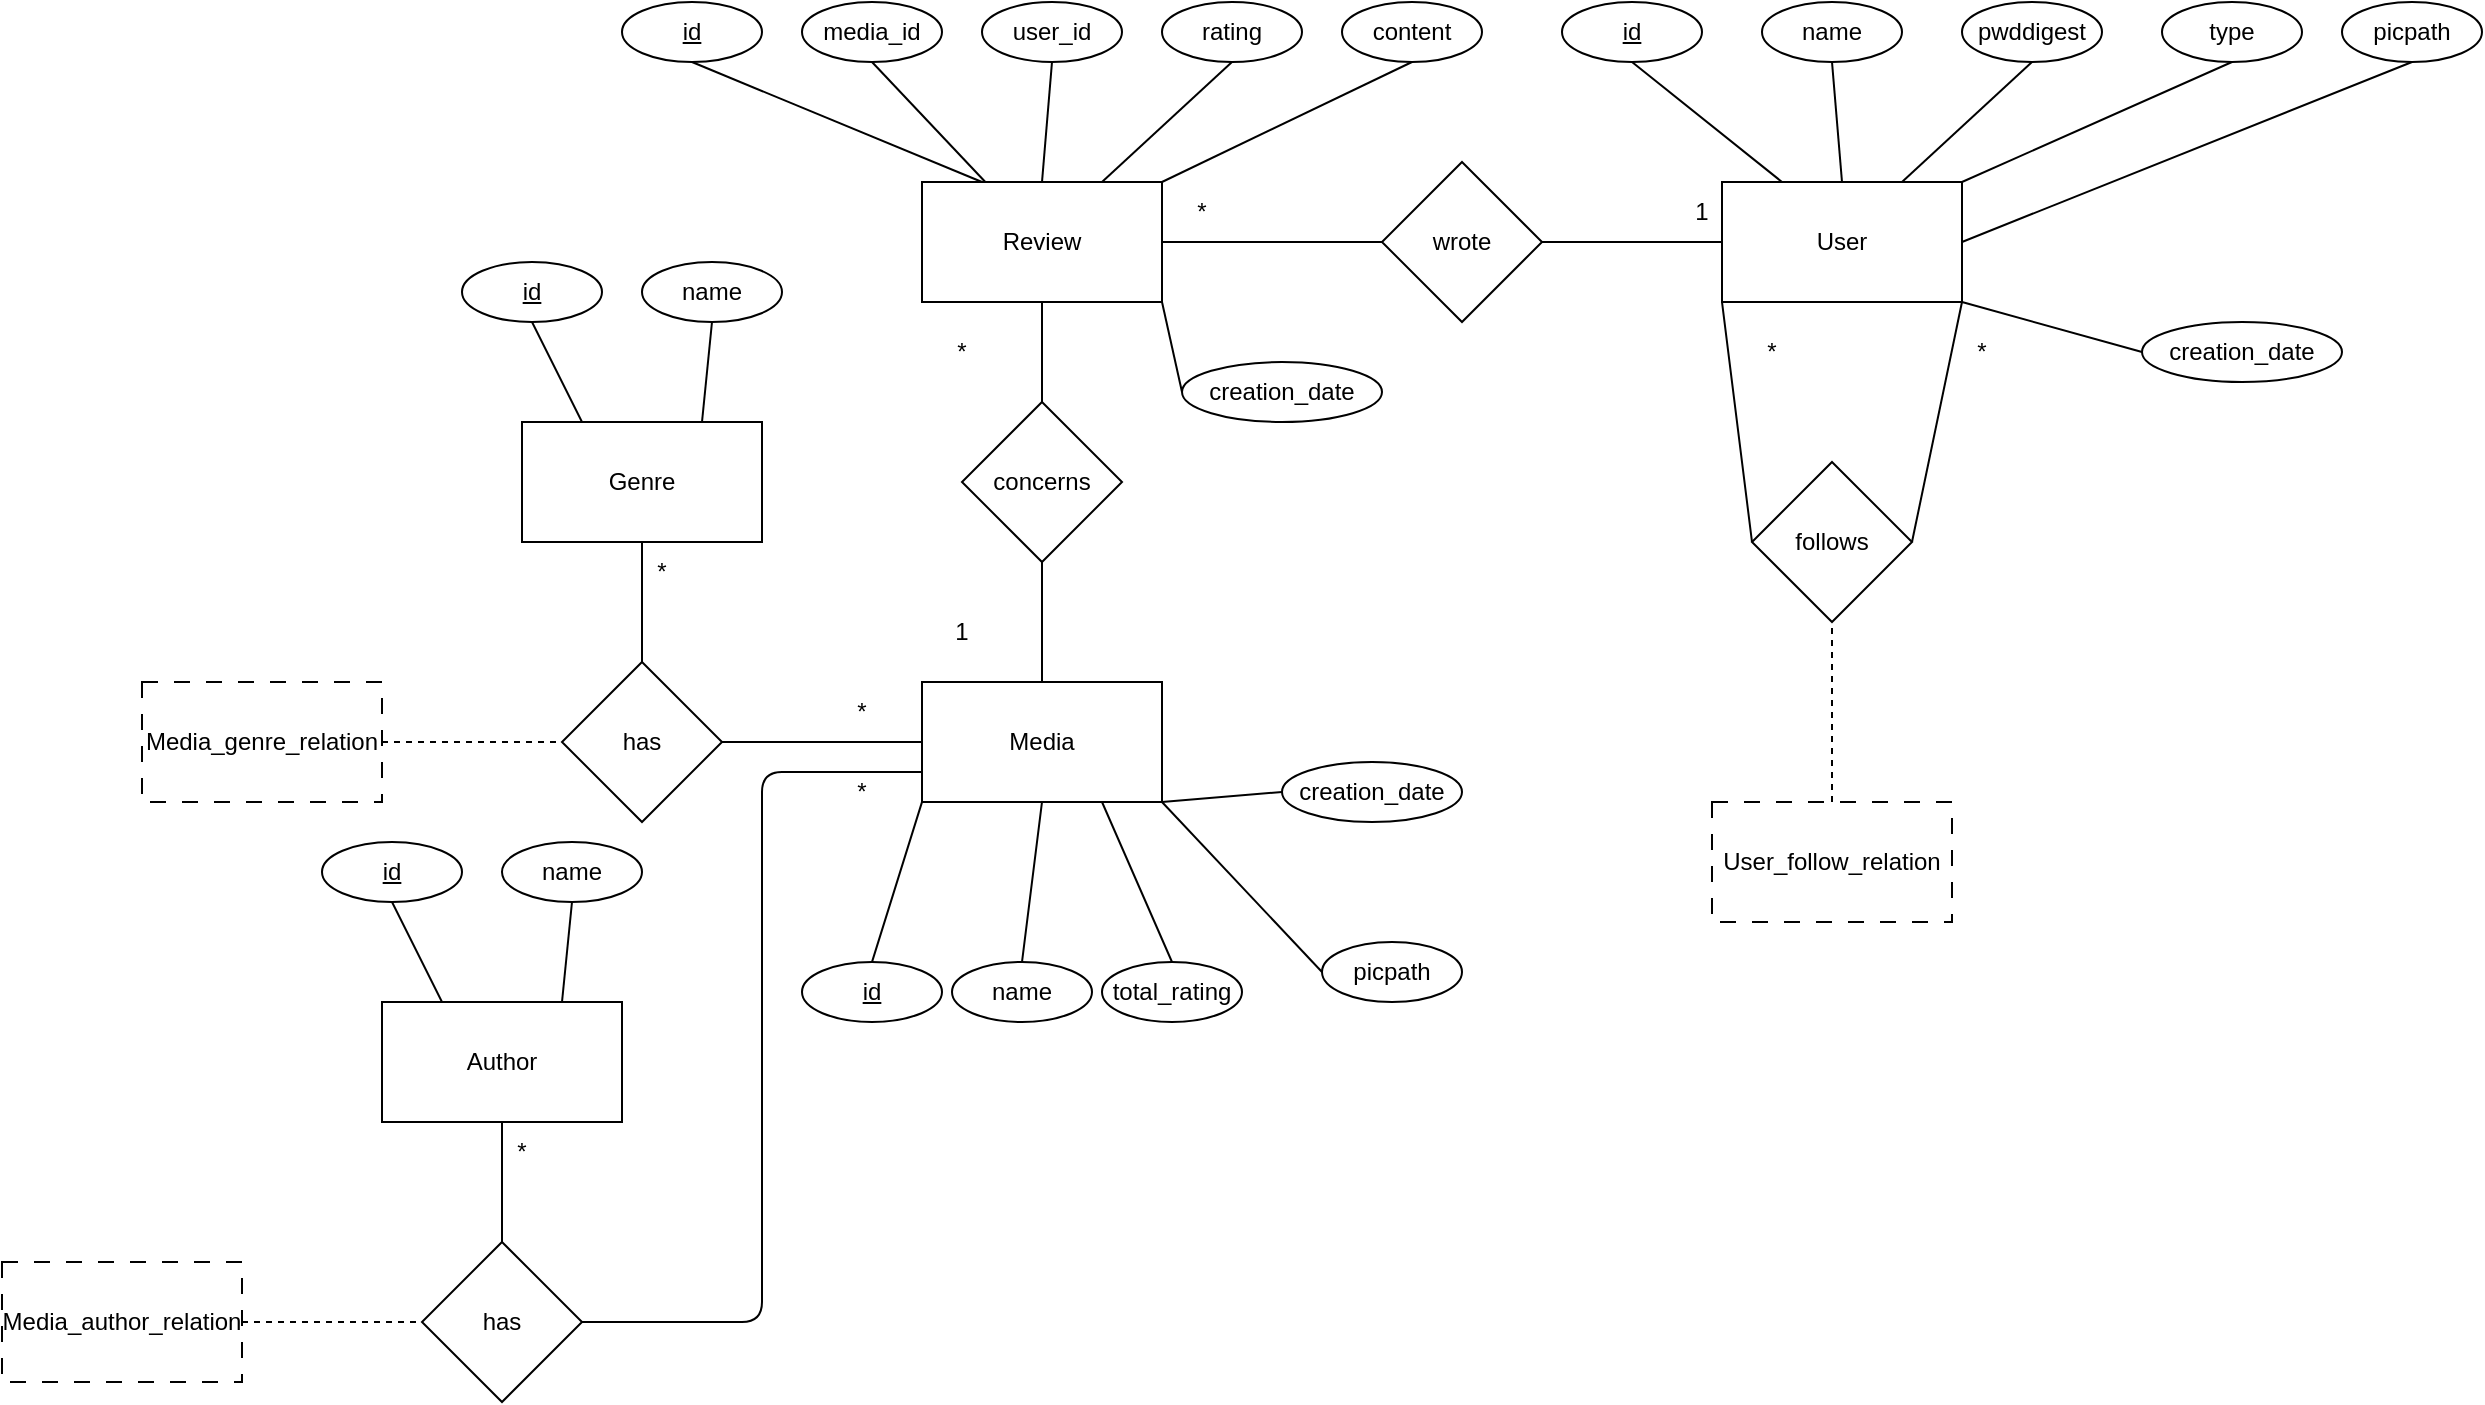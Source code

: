 <mxfile>
    <diagram id="mlj_GQ7auxg1G6nlFn4-" name="Page-1">
        <mxGraphModel dx="1946" dy="825" grid="1" gridSize="10" guides="1" tooltips="1" connect="1" arrows="1" fold="1" page="1" pageScale="1" pageWidth="850" pageHeight="1100" math="0" shadow="0">
            <root>
                <mxCell id="0"/>
                <mxCell id="1" parent="0"/>
                <mxCell id="2" value="User" style="rounded=0;whiteSpace=wrap;html=1;" parent="1" vertex="1">
                    <mxGeometry x="390" y="290" width="120" height="60" as="geometry"/>
                </mxCell>
                <mxCell id="3" value="&lt;u&gt;id&lt;/u&gt;" style="ellipse;whiteSpace=wrap;html=1;" parent="1" vertex="1">
                    <mxGeometry x="310" y="200" width="70" height="30" as="geometry"/>
                </mxCell>
                <mxCell id="4" value="name" style="ellipse;whiteSpace=wrap;html=1;" parent="1" vertex="1">
                    <mxGeometry x="410" y="200" width="70" height="30" as="geometry"/>
                </mxCell>
                <mxCell id="5" value="pwddigest" style="ellipse;whiteSpace=wrap;html=1;" parent="1" vertex="1">
                    <mxGeometry x="510" y="200" width="70" height="30" as="geometry"/>
                </mxCell>
                <mxCell id="6" value="type" style="ellipse;whiteSpace=wrap;html=1;" parent="1" vertex="1">
                    <mxGeometry x="610" y="200" width="70" height="30" as="geometry"/>
                </mxCell>
                <mxCell id="7" value="" style="endArrow=none;html=1;entryX=0.5;entryY=1;entryDx=0;entryDy=0;exitX=1;exitY=0;exitDx=0;exitDy=0;" parent="1" source="2" target="6" edge="1">
                    <mxGeometry width="50" height="50" relative="1" as="geometry">
                        <mxPoint x="500" y="340" as="sourcePoint"/>
                        <mxPoint x="550" y="290" as="targetPoint"/>
                    </mxGeometry>
                </mxCell>
                <mxCell id="8" value="" style="endArrow=none;html=1;entryX=0.5;entryY=1;entryDx=0;entryDy=0;exitX=0.75;exitY=0;exitDx=0;exitDy=0;" parent="1" source="2" target="5" edge="1">
                    <mxGeometry width="50" height="50" relative="1" as="geometry">
                        <mxPoint x="500" y="340" as="sourcePoint"/>
                        <mxPoint x="550" y="290" as="targetPoint"/>
                    </mxGeometry>
                </mxCell>
                <mxCell id="9" value="" style="endArrow=none;html=1;entryX=0.5;entryY=1;entryDx=0;entryDy=0;exitX=0.5;exitY=0;exitDx=0;exitDy=0;" parent="1" source="2" target="4" edge="1">
                    <mxGeometry width="50" height="50" relative="1" as="geometry">
                        <mxPoint x="500" y="340" as="sourcePoint"/>
                        <mxPoint x="550" y="290" as="targetPoint"/>
                    </mxGeometry>
                </mxCell>
                <mxCell id="10" value="" style="endArrow=none;html=1;entryX=0.5;entryY=1;entryDx=0;entryDy=0;exitX=0.25;exitY=0;exitDx=0;exitDy=0;" parent="1" source="2" target="3" edge="1">
                    <mxGeometry width="50" height="50" relative="1" as="geometry">
                        <mxPoint x="345" y="300" as="sourcePoint"/>
                        <mxPoint x="340" y="240" as="targetPoint"/>
                    </mxGeometry>
                </mxCell>
                <mxCell id="20" value="Review" style="rounded=0;whiteSpace=wrap;html=1;" parent="1" vertex="1">
                    <mxGeometry x="-10" y="290" width="120" height="60" as="geometry"/>
                </mxCell>
                <mxCell id="21" value="&lt;u&gt;id&lt;/u&gt;" style="ellipse;whiteSpace=wrap;html=1;" parent="1" vertex="1">
                    <mxGeometry x="-160" y="200" width="70" height="30" as="geometry"/>
                </mxCell>
                <mxCell id="22" value="user_id" style="ellipse;whiteSpace=wrap;html=1;" parent="1" vertex="1">
                    <mxGeometry x="20" y="200" width="70" height="30" as="geometry"/>
                </mxCell>
                <mxCell id="23" value="rating" style="ellipse;whiteSpace=wrap;html=1;" parent="1" vertex="1">
                    <mxGeometry x="110" y="200" width="70" height="30" as="geometry"/>
                </mxCell>
                <mxCell id="24" value="content" style="ellipse;whiteSpace=wrap;html=1;" parent="1" vertex="1">
                    <mxGeometry x="200" y="200" width="70" height="30" as="geometry"/>
                </mxCell>
                <mxCell id="25" value="" style="endArrow=none;html=1;entryX=0.5;entryY=1;entryDx=0;entryDy=0;exitX=1;exitY=0;exitDx=0;exitDy=0;" parent="1" source="20" target="24" edge="1">
                    <mxGeometry width="50" height="50" relative="1" as="geometry">
                        <mxPoint x="100" y="340" as="sourcePoint"/>
                        <mxPoint x="150" y="290" as="targetPoint"/>
                    </mxGeometry>
                </mxCell>
                <mxCell id="26" value="" style="endArrow=none;html=1;entryX=0.5;entryY=1;entryDx=0;entryDy=0;exitX=0.75;exitY=0;exitDx=0;exitDy=0;" parent="1" source="20" target="23" edge="1">
                    <mxGeometry width="50" height="50" relative="1" as="geometry">
                        <mxPoint x="100" y="340" as="sourcePoint"/>
                        <mxPoint x="150" y="290" as="targetPoint"/>
                    </mxGeometry>
                </mxCell>
                <mxCell id="27" value="" style="endArrow=none;html=1;entryX=0.5;entryY=1;entryDx=0;entryDy=0;exitX=0.5;exitY=0;exitDx=0;exitDy=0;" parent="1" source="20" target="22" edge="1">
                    <mxGeometry width="50" height="50" relative="1" as="geometry">
                        <mxPoint x="100" y="340" as="sourcePoint"/>
                        <mxPoint x="150" y="290" as="targetPoint"/>
                    </mxGeometry>
                </mxCell>
                <mxCell id="28" value="" style="endArrow=none;html=1;entryX=0.5;entryY=1;entryDx=0;entryDy=0;exitX=0.25;exitY=0;exitDx=0;exitDy=0;" parent="1" source="20" target="21" edge="1">
                    <mxGeometry width="50" height="50" relative="1" as="geometry">
                        <mxPoint x="-55" y="300" as="sourcePoint"/>
                        <mxPoint x="-60" y="240" as="targetPoint"/>
                    </mxGeometry>
                </mxCell>
                <mxCell id="29" value="wrote" style="rhombus;whiteSpace=wrap;html=1;" parent="1" vertex="1">
                    <mxGeometry x="220" y="280" width="80" height="80" as="geometry"/>
                </mxCell>
                <mxCell id="31" value="" style="endArrow=none;html=1;entryX=0;entryY=0.5;entryDx=0;entryDy=0;exitX=1;exitY=0.5;exitDx=0;exitDy=0;" parent="1" source="29" target="2" edge="1">
                    <mxGeometry width="50" height="50" relative="1" as="geometry">
                        <mxPoint x="30" y="360" as="sourcePoint"/>
                        <mxPoint x="80" y="310" as="targetPoint"/>
                    </mxGeometry>
                </mxCell>
                <mxCell id="32" value="" style="endArrow=none;html=1;exitX=0;exitY=0.5;exitDx=0;exitDy=0;entryX=1;entryY=0.5;entryDx=0;entryDy=0;" parent="1" source="29" target="20" edge="1">
                    <mxGeometry width="50" height="50" relative="1" as="geometry">
                        <mxPoint x="370" y="340" as="sourcePoint"/>
                        <mxPoint x="420" y="290" as="targetPoint"/>
                    </mxGeometry>
                </mxCell>
                <mxCell id="33" value="media_id" style="ellipse;whiteSpace=wrap;html=1;" parent="1" vertex="1">
                    <mxGeometry x="-70" y="200" width="70" height="30" as="geometry"/>
                </mxCell>
                <mxCell id="34" value="" style="endArrow=none;html=1;exitX=0.5;exitY=1;exitDx=0;exitDy=0;" parent="1" source="33" target="20" edge="1">
                    <mxGeometry width="50" height="50" relative="1" as="geometry">
                        <mxPoint x="-40" y="270" as="sourcePoint"/>
                        <mxPoint x="10" y="220" as="targetPoint"/>
                    </mxGeometry>
                </mxCell>
                <mxCell id="35" value="1" style="text;html=1;strokeColor=none;fillColor=none;align=center;verticalAlign=middle;whiteSpace=wrap;rounded=0;" parent="1" vertex="1">
                    <mxGeometry x="350" y="290" width="60" height="30" as="geometry"/>
                </mxCell>
                <mxCell id="36" value="*" style="text;html=1;strokeColor=none;fillColor=none;align=center;verticalAlign=middle;whiteSpace=wrap;rounded=0;" parent="1" vertex="1">
                    <mxGeometry x="100" y="290" width="60" height="30" as="geometry"/>
                </mxCell>
                <mxCell id="37" value="Media" style="rounded=0;whiteSpace=wrap;html=1;" parent="1" vertex="1">
                    <mxGeometry x="-10" y="540" width="120" height="60" as="geometry"/>
                </mxCell>
                <mxCell id="38" value="&lt;u&gt;id&lt;/u&gt;" style="ellipse;whiteSpace=wrap;html=1;" parent="1" vertex="1">
                    <mxGeometry x="-70" y="680" width="70" height="30" as="geometry"/>
                </mxCell>
                <mxCell id="39" value="name" style="ellipse;whiteSpace=wrap;html=1;" parent="1" vertex="1">
                    <mxGeometry x="5" y="680" width="70" height="30" as="geometry"/>
                </mxCell>
                <mxCell id="40" value="total_rating" style="ellipse;whiteSpace=wrap;html=1;" parent="1" vertex="1">
                    <mxGeometry x="80" y="680" width="70" height="30" as="geometry"/>
                </mxCell>
                <mxCell id="43" value="" style="endArrow=none;html=1;entryX=0.5;entryY=0;entryDx=0;entryDy=0;exitX=0.75;exitY=1;exitDx=0;exitDy=0;" parent="1" source="37" target="40" edge="1">
                    <mxGeometry width="50" height="50" relative="1" as="geometry">
                        <mxPoint x="90" y="590" as="sourcePoint"/>
                        <mxPoint x="140" y="540" as="targetPoint"/>
                    </mxGeometry>
                </mxCell>
                <mxCell id="44" value="" style="endArrow=none;html=1;exitX=0.5;exitY=1;exitDx=0;exitDy=0;entryX=0.5;entryY=0;entryDx=0;entryDy=0;" parent="1" source="37" target="39" edge="1">
                    <mxGeometry width="50" height="50" relative="1" as="geometry">
                        <mxPoint x="90" y="590" as="sourcePoint"/>
                        <mxPoint x="30" y="510" as="targetPoint"/>
                    </mxGeometry>
                </mxCell>
                <mxCell id="45" value="" style="endArrow=none;html=1;entryX=0.5;entryY=0;entryDx=0;entryDy=0;exitX=0;exitY=1;exitDx=0;exitDy=0;" parent="1" source="37" target="38" edge="1">
                    <mxGeometry width="50" height="50" relative="1" as="geometry">
                        <mxPoint x="-65" y="550" as="sourcePoint"/>
                        <mxPoint x="-70" y="490" as="targetPoint"/>
                    </mxGeometry>
                </mxCell>
                <mxCell id="46" value="1" style="text;html=1;strokeColor=none;fillColor=none;align=center;verticalAlign=middle;whiteSpace=wrap;rounded=0;" parent="1" vertex="1">
                    <mxGeometry x="-20" y="500" width="60" height="30" as="geometry"/>
                </mxCell>
                <mxCell id="47" value="" style="endArrow=none;html=1;entryX=0.5;entryY=0;entryDx=0;entryDy=0;exitX=0.5;exitY=1;exitDx=0;exitDy=0;" parent="1" source="20" target="48" edge="1">
                    <mxGeometry width="50" height="50" relative="1" as="geometry">
                        <mxPoint x="280" y="570" as="sourcePoint"/>
                        <mxPoint x="330" y="520" as="targetPoint"/>
                    </mxGeometry>
                </mxCell>
                <mxCell id="48" value="concerns" style="rhombus;whiteSpace=wrap;html=1;" parent="1" vertex="1">
                    <mxGeometry x="10" y="400" width="80" height="80" as="geometry"/>
                </mxCell>
                <mxCell id="49" value="" style="endArrow=none;html=1;entryX=0.5;entryY=1;entryDx=0;entryDy=0;exitX=0.5;exitY=0;exitDx=0;exitDy=0;" parent="1" source="37" target="48" edge="1">
                    <mxGeometry width="50" height="50" relative="1" as="geometry">
                        <mxPoint x="120" y="530" as="sourcePoint"/>
                        <mxPoint x="170" y="480" as="targetPoint"/>
                    </mxGeometry>
                </mxCell>
                <mxCell id="50" value="User_follow_relation" style="rounded=0;whiteSpace=wrap;html=1;dashed=1;dashPattern=8 8;" parent="1" vertex="1">
                    <mxGeometry x="385" y="600" width="120" height="60" as="geometry"/>
                </mxCell>
                <mxCell id="51" value="*" style="text;html=1;strokeColor=none;fillColor=none;align=center;verticalAlign=middle;whiteSpace=wrap;rounded=0;" parent="1" vertex="1">
                    <mxGeometry x="-20" y="360" width="60" height="30" as="geometry"/>
                </mxCell>
                <mxCell id="52" value="follows" style="rhombus;whiteSpace=wrap;html=1;" parent="1" vertex="1">
                    <mxGeometry x="405" y="430" width="80" height="80" as="geometry"/>
                </mxCell>
                <mxCell id="53" value="" style="endArrow=none;html=1;entryX=1;entryY=1;entryDx=0;entryDy=0;exitX=1;exitY=0.5;exitDx=0;exitDy=0;" parent="1" source="52" target="2" edge="1">
                    <mxGeometry width="50" height="50" relative="1" as="geometry">
                        <mxPoint x="310" y="420" as="sourcePoint"/>
                        <mxPoint x="360" y="370" as="targetPoint"/>
                    </mxGeometry>
                </mxCell>
                <mxCell id="54" value="" style="endArrow=none;html=1;entryX=0;entryY=0.5;entryDx=0;entryDy=0;exitX=0;exitY=1;exitDx=0;exitDy=0;" parent="1" source="2" target="52" edge="1">
                    <mxGeometry width="50" height="50" relative="1" as="geometry">
                        <mxPoint x="360" y="500" as="sourcePoint"/>
                        <mxPoint x="410" y="450" as="targetPoint"/>
                    </mxGeometry>
                </mxCell>
                <mxCell id="55" value="" style="endArrow=none;html=1;entryX=0.5;entryY=1;entryDx=0;entryDy=0;exitX=0.5;exitY=0;exitDx=0;exitDy=0;dashed=1;" parent="1" source="50" target="52" edge="1">
                    <mxGeometry width="50" height="50" relative="1" as="geometry">
                        <mxPoint x="440" y="580" as="sourcePoint"/>
                        <mxPoint x="450" y="500" as="targetPoint"/>
                    </mxGeometry>
                </mxCell>
                <mxCell id="57" value="*" style="text;html=1;strokeColor=none;fillColor=none;align=center;verticalAlign=middle;whiteSpace=wrap;rounded=0;" parent="1" vertex="1">
                    <mxGeometry x="385" y="360" width="60" height="30" as="geometry"/>
                </mxCell>
                <mxCell id="58" value="*" style="text;html=1;strokeColor=none;fillColor=none;align=center;verticalAlign=middle;whiteSpace=wrap;rounded=0;" parent="1" vertex="1">
                    <mxGeometry x="490" y="360" width="60" height="30" as="geometry"/>
                </mxCell>
                <mxCell id="59" value="" style="endArrow=none;html=1;entryX=0;entryY=0.5;entryDx=0;entryDy=0;" parent="1" target="37" edge="1">
                    <mxGeometry width="50" height="50" relative="1" as="geometry">
                        <mxPoint x="-110" y="570" as="sourcePoint"/>
                        <mxPoint x="-50" y="510" as="targetPoint"/>
                    </mxGeometry>
                </mxCell>
                <mxCell id="60" value="has" style="rhombus;whiteSpace=wrap;html=1;" parent="1" vertex="1">
                    <mxGeometry x="-190" y="530" width="80" height="80" as="geometry"/>
                </mxCell>
                <mxCell id="62" value="Genre" style="rounded=0;whiteSpace=wrap;html=1;" parent="1" vertex="1">
                    <mxGeometry x="-210" y="410" width="120" height="60" as="geometry"/>
                </mxCell>
                <mxCell id="63" value="" style="endArrow=none;html=1;" parent="1" source="60" edge="1">
                    <mxGeometry width="50" height="50" relative="1" as="geometry">
                        <mxPoint x="-150" y="509.289" as="sourcePoint"/>
                        <mxPoint x="-150" y="470" as="targetPoint"/>
                    </mxGeometry>
                </mxCell>
                <mxCell id="64" value="*" style="text;html=1;strokeColor=none;fillColor=none;align=center;verticalAlign=middle;whiteSpace=wrap;rounded=0;" parent="1" vertex="1">
                    <mxGeometry x="-170" y="470" width="60" height="30" as="geometry"/>
                </mxCell>
                <mxCell id="65" value="*" style="text;html=1;strokeColor=none;fillColor=none;align=center;verticalAlign=middle;whiteSpace=wrap;rounded=0;" parent="1" vertex="1">
                    <mxGeometry x="-70" y="540" width="60" height="30" as="geometry"/>
                </mxCell>
                <mxCell id="66" value="" style="endArrow=none;dashed=1;html=1;" parent="1" edge="1">
                    <mxGeometry width="50" height="50" relative="1" as="geometry">
                        <mxPoint x="-280" y="570" as="sourcePoint"/>
                        <mxPoint x="-190" y="570" as="targetPoint"/>
                    </mxGeometry>
                </mxCell>
                <mxCell id="67" value="Media_genre_relation" style="rounded=0;whiteSpace=wrap;html=1;dashed=1;dashPattern=8 8;" parent="1" vertex="1">
                    <mxGeometry x="-400" y="540" width="120" height="60" as="geometry"/>
                </mxCell>
                <mxCell id="68" value="" style="endArrow=none;html=1;entryX=0.5;entryY=1;entryDx=0;entryDy=0;exitX=0.25;exitY=0;exitDx=0;exitDy=0;" parent="1" source="62" target="69" edge="1">
                    <mxGeometry width="50" height="50" relative="1" as="geometry">
                        <mxPoint x="-270" y="450" as="sourcePoint"/>
                        <mxPoint x="-340" y="170" as="targetPoint"/>
                    </mxGeometry>
                </mxCell>
                <mxCell id="69" value="&lt;u&gt;id&lt;/u&gt;" style="ellipse;whiteSpace=wrap;html=1;" parent="1" vertex="1">
                    <mxGeometry x="-240" y="330" width="70" height="30" as="geometry"/>
                </mxCell>
                <mxCell id="71" value="name" style="ellipse;whiteSpace=wrap;html=1;" parent="1" vertex="1">
                    <mxGeometry x="-150" y="330" width="70" height="30" as="geometry"/>
                </mxCell>
                <mxCell id="72" value="" style="endArrow=none;html=1;entryX=0.5;entryY=1;entryDx=0;entryDy=0;exitX=0.75;exitY=0;exitDx=0;exitDy=0;" parent="1" source="62" target="71" edge="1">
                    <mxGeometry width="50" height="50" relative="1" as="geometry">
                        <mxPoint x="-170" y="420.0" as="sourcePoint"/>
                        <mxPoint x="-330" y="180" as="targetPoint"/>
                    </mxGeometry>
                </mxCell>
                <mxCell id="79" value="creation_date" style="ellipse;whiteSpace=wrap;html=1;" parent="1" vertex="1">
                    <mxGeometry x="170" y="580" width="90" height="30" as="geometry"/>
                </mxCell>
                <mxCell id="82" value="" style="edgeStyle=none;orthogonalLoop=1;jettySize=auto;html=1;endArrow=none;endFill=0;entryX=0;entryY=0.5;entryDx=0;entryDy=0;exitX=1;exitY=1;exitDx=0;exitDy=0;" parent="1" source="37" target="79" edge="1">
                    <mxGeometry width="80" relative="1" as="geometry">
                        <mxPoint x="115.0" y="600.0" as="sourcePoint"/>
                        <mxPoint x="175.0" y="585.0" as="targetPoint"/>
                        <Array as="points"/>
                    </mxGeometry>
                </mxCell>
                <mxCell id="83" value="has" style="rhombus;whiteSpace=wrap;html=1;" parent="1" vertex="1">
                    <mxGeometry x="-260" y="820" width="80" height="80" as="geometry"/>
                </mxCell>
                <mxCell id="84" value="Author" style="rounded=0;whiteSpace=wrap;html=1;" parent="1" vertex="1">
                    <mxGeometry x="-280" y="700" width="120" height="60" as="geometry"/>
                </mxCell>
                <mxCell id="85" value="" style="endArrow=none;html=1;" parent="1" source="83" edge="1">
                    <mxGeometry width="50" height="50" relative="1" as="geometry">
                        <mxPoint x="-220" y="799.289" as="sourcePoint"/>
                        <mxPoint x="-220" y="760" as="targetPoint"/>
                    </mxGeometry>
                </mxCell>
                <mxCell id="86" value="*" style="text;html=1;strokeColor=none;fillColor=none;align=center;verticalAlign=middle;whiteSpace=wrap;rounded=0;" parent="1" vertex="1">
                    <mxGeometry x="-240" y="760" width="60" height="30" as="geometry"/>
                </mxCell>
                <mxCell id="87" value="" style="endArrow=none;dashed=1;html=1;" parent="1" edge="1">
                    <mxGeometry width="50" height="50" relative="1" as="geometry">
                        <mxPoint x="-350" y="860" as="sourcePoint"/>
                        <mxPoint x="-260" y="860" as="targetPoint"/>
                    </mxGeometry>
                </mxCell>
                <mxCell id="88" value="Media_author_relation" style="rounded=0;whiteSpace=wrap;html=1;dashed=1;dashPattern=8 8;" parent="1" vertex="1">
                    <mxGeometry x="-470" y="830" width="120" height="60" as="geometry"/>
                </mxCell>
                <mxCell id="89" value="" style="endArrow=none;html=1;entryX=0.5;entryY=1;entryDx=0;entryDy=0;exitX=0.25;exitY=0;exitDx=0;exitDy=0;" parent="1" source="84" target="90" edge="1">
                    <mxGeometry width="50" height="50" relative="1" as="geometry">
                        <mxPoint x="-340" y="740" as="sourcePoint"/>
                        <mxPoint x="-410" y="460" as="targetPoint"/>
                    </mxGeometry>
                </mxCell>
                <mxCell id="90" value="&lt;u&gt;id&lt;/u&gt;" style="ellipse;whiteSpace=wrap;html=1;" parent="1" vertex="1">
                    <mxGeometry x="-310" y="620" width="70" height="30" as="geometry"/>
                </mxCell>
                <mxCell id="91" value="name" style="ellipse;whiteSpace=wrap;html=1;" parent="1" vertex="1">
                    <mxGeometry x="-220" y="620" width="70" height="30" as="geometry"/>
                </mxCell>
                <mxCell id="92" value="" style="endArrow=none;html=1;entryX=0.5;entryY=1;entryDx=0;entryDy=0;exitX=0.75;exitY=0;exitDx=0;exitDy=0;" parent="1" source="84" target="91" edge="1">
                    <mxGeometry width="50" height="50" relative="1" as="geometry">
                        <mxPoint x="-240" y="710.0" as="sourcePoint"/>
                        <mxPoint x="-400" y="470" as="targetPoint"/>
                    </mxGeometry>
                </mxCell>
                <mxCell id="93" value="" style="endArrow=none;html=1;exitX=1;exitY=0.5;exitDx=0;exitDy=0;entryX=0;entryY=0.75;entryDx=0;entryDy=0;" parent="1" source="83" target="37" edge="1">
                    <mxGeometry width="50" height="50" relative="1" as="geometry">
                        <mxPoint x="-100" y="580" as="sourcePoint"/>
                        <mxPoint x="-40" y="590" as="targetPoint"/>
                        <Array as="points">
                            <mxPoint x="-90" y="860"/>
                            <mxPoint x="-90" y="585"/>
                        </Array>
                    </mxGeometry>
                </mxCell>
                <mxCell id="94" value="*" style="text;html=1;strokeColor=none;fillColor=none;align=center;verticalAlign=middle;whiteSpace=wrap;rounded=0;" parent="1" vertex="1">
                    <mxGeometry x="-70" y="580" width="60" height="30" as="geometry"/>
                </mxCell>
                <mxCell id="95" value="picpath" style="ellipse;whiteSpace=wrap;html=1;" vertex="1" parent="1">
                    <mxGeometry x="700" y="200" width="70" height="30" as="geometry"/>
                </mxCell>
                <mxCell id="96" value="" style="endArrow=none;html=1;entryX=0.5;entryY=1;entryDx=0;entryDy=0;exitX=1;exitY=0.5;exitDx=0;exitDy=0;" edge="1" parent="1" source="2" target="95">
                    <mxGeometry width="50" height="50" relative="1" as="geometry">
                        <mxPoint x="520" y="300" as="sourcePoint"/>
                        <mxPoint x="655.0" y="240" as="targetPoint"/>
                    </mxGeometry>
                </mxCell>
                <mxCell id="97" value="picpath" style="ellipse;whiteSpace=wrap;html=1;" vertex="1" parent="1">
                    <mxGeometry x="190" y="670" width="70" height="30" as="geometry"/>
                </mxCell>
                <mxCell id="98" value="" style="endArrow=none;html=1;entryX=0;entryY=0.5;entryDx=0;entryDy=0;exitX=1;exitY=1;exitDx=0;exitDy=0;" edge="1" parent="1" source="37" target="97">
                    <mxGeometry width="50" height="50" relative="1" as="geometry">
                        <mxPoint x="90" y="610" as="sourcePoint"/>
                        <mxPoint x="125" y="690" as="targetPoint"/>
                    </mxGeometry>
                </mxCell>
                <mxCell id="99" value="creation_date" style="ellipse;whiteSpace=wrap;html=1;" vertex="1" parent="1">
                    <mxGeometry x="120" y="380" width="100" height="30" as="geometry"/>
                </mxCell>
                <mxCell id="100" value="" style="endArrow=none;html=1;entryX=0;entryY=0.5;entryDx=0;entryDy=0;exitX=1;exitY=0;exitDx=0;exitDy=0;" edge="1" parent="1" target="99">
                    <mxGeometry width="50" height="50" relative="1" as="geometry">
                        <mxPoint x="110" y="350" as="sourcePoint"/>
                        <mxPoint x="235" y="290" as="targetPoint"/>
                    </mxGeometry>
                </mxCell>
                <mxCell id="102" value="creation_date" style="ellipse;whiteSpace=wrap;html=1;" vertex="1" parent="1">
                    <mxGeometry x="600" y="360" width="100" height="30" as="geometry"/>
                </mxCell>
                <mxCell id="104" value="" style="endArrow=none;html=1;entryX=0;entryY=0.5;entryDx=0;entryDy=0;exitX=1;exitY=1;exitDx=0;exitDy=0;" edge="1" parent="1" source="2" target="102">
                    <mxGeometry width="50" height="50" relative="1" as="geometry">
                        <mxPoint x="120" y="360" as="sourcePoint"/>
                        <mxPoint x="130" y="405" as="targetPoint"/>
                    </mxGeometry>
                </mxCell>
            </root>
        </mxGraphModel>
    </diagram>
</mxfile>